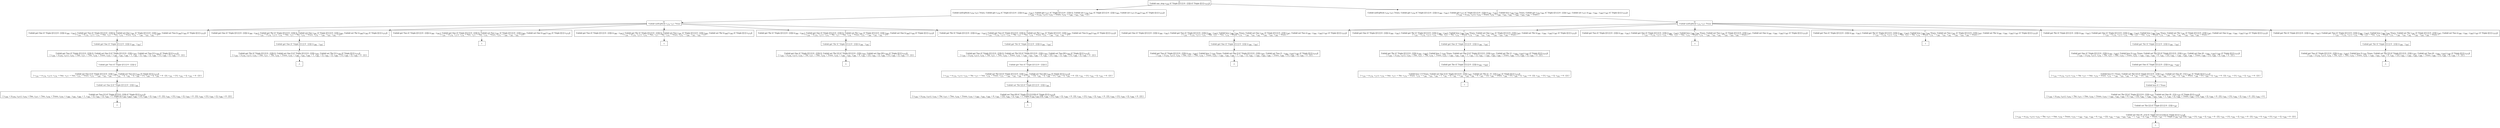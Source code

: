 digraph {
    graph [rankdir=TB
          ,bgcolor=transparent];
    node [shape=box
         ,fillcolor=white
         ,style=filled];
    0 [label=<O <BR/> Unfold one_step v<SUB>330</SUB> (C Triple [[1] [] 0 : [2]]) (C Triple [[] [] v<SUB>373</SUB>])>];
    1 [label=<C <BR/> Unfold notEqStick v<SUB>376</SUB> v<SUB>377</SUB> Trueo, Unfold get v<SUB>376</SUB> (C Triple [[1] [] 0 : [2]]) (v<SUB>380</SUB> : v<SUB>381</SUB>), Unfold get v<SUB>377</SUB> (C Triple [[1] [] 0 : [2]]) [], Unfold set v<SUB>376</SUB> v<SUB>381</SUB> (C Triple [[1] [] 0 : [2]]) v<SUB>383</SUB>, Unfold set v<SUB>377</SUB> [v<SUB>380</SUB>] v<SUB>383</SUB> (C Triple [[] [] v<SUB>373</SUB>]) <BR/>  [ v<SUB>330</SUB> &rarr; (v<SUB>376</SUB>, v<SUB>377</SUB>), v<SUB>378</SUB> &rarr; Trueo, v<SUB>379</SUB> &rarr; v<SUB>380</SUB> : v<SUB>381</SUB>, v<SUB>382</SUB> &rarr; [] ] >];
    2 [label=<C <BR/> Unfold notEqStick v<SUB>376</SUB> v<SUB>377</SUB> Trueo, Unfold get v<SUB>376</SUB> (C Triple [[1] [] 0 : [2]]) (v<SUB>380</SUB> : v<SUB>381</SUB>), Unfold get v<SUB>377</SUB> (C Triple [[1] [] 0 : [2]]) (v<SUB>384</SUB> : v<SUB>385</SUB>), Unfold less v<SUB>380</SUB> v<SUB>384</SUB> Trueo, Unfold set v<SUB>376</SUB> v<SUB>381</SUB> (C Triple [[1] [] 0 : [2]]) v<SUB>387</SUB>, Unfold set v<SUB>377</SUB> (v<SUB>380</SUB> : v<SUB>384</SUB> : v<SUB>385</SUB>) v<SUB>387</SUB> (C Triple [[] [] v<SUB>373</SUB>]) <BR/>  [ v<SUB>330</SUB> &rarr; (v<SUB>376</SUB>, v<SUB>377</SUB>), v<SUB>378</SUB> &rarr; Trueo, v<SUB>379</SUB> &rarr; v<SUB>380</SUB> : v<SUB>381</SUB>, v<SUB>382</SUB> &rarr; v<SUB>384</SUB> : v<SUB>385</SUB>, v<SUB>386</SUB> &rarr; Trueo ] >];
    3 [label=<O <BR/> Unfold notEqStick v<SUB>376</SUB> v<SUB>377</SUB> Trueo>];
    4 [label=<C <BR/> Unfold get One (C Triple [[1] [] 0 : [2]]) (v<SUB>380</SUB> : v<SUB>381</SUB>), Unfold get Two (C Triple [[1] [] 0 : [2]]) [], Unfold set One v<SUB>381</SUB> (C Triple [[1] [] 0 : [2]]) v<SUB>383</SUB>, Unfold set Two [v<SUB>380</SUB>] v<SUB>383</SUB> (C Triple [[] [] v<SUB>373</SUB>]) <BR/>  [ v<SUB>330</SUB> &rarr; (v<SUB>376</SUB>, v<SUB>377</SUB>), v<SUB>376</SUB> &rarr; One, v<SUB>377</SUB> &rarr; Two, v<SUB>378</SUB> &rarr; Trueo, v<SUB>379</SUB> &rarr; v<SUB>380</SUB> : v<SUB>381</SUB>, v<SUB>382</SUB> &rarr; [] ] >];
    5 [label=<C <BR/> Unfold get One (C Triple [[1] [] 0 : [2]]) (v<SUB>380</SUB> : v<SUB>381</SUB>), Unfold get Thr (C Triple [[1] [] 0 : [2]]) [], Unfold set One v<SUB>381</SUB> (C Triple [[1] [] 0 : [2]]) v<SUB>383</SUB>, Unfold set Thr [v<SUB>380</SUB>] v<SUB>383</SUB> (C Triple [[] [] v<SUB>373</SUB>]) <BR/>  [ v<SUB>330</SUB> &rarr; (v<SUB>376</SUB>, v<SUB>377</SUB>), v<SUB>376</SUB> &rarr; One, v<SUB>377</SUB> &rarr; Thr, v<SUB>378</SUB> &rarr; Trueo, v<SUB>379</SUB> &rarr; v<SUB>380</SUB> : v<SUB>381</SUB>, v<SUB>382</SUB> &rarr; [] ] >];
    6 [label=<C <BR/> Unfold get Two (C Triple [[1] [] 0 : [2]]) (v<SUB>380</SUB> : v<SUB>381</SUB>), Unfold get One (C Triple [[1] [] 0 : [2]]) [], Unfold set Two v<SUB>381</SUB> (C Triple [[1] [] 0 : [2]]) v<SUB>383</SUB>, Unfold set One [v<SUB>380</SUB>] v<SUB>383</SUB> (C Triple [[] [] v<SUB>373</SUB>]) <BR/>  [ v<SUB>330</SUB> &rarr; (v<SUB>376</SUB>, v<SUB>377</SUB>), v<SUB>376</SUB> &rarr; Two, v<SUB>377</SUB> &rarr; One, v<SUB>378</SUB> &rarr; Trueo, v<SUB>379</SUB> &rarr; v<SUB>380</SUB> : v<SUB>381</SUB>, v<SUB>382</SUB> &rarr; [] ] >];
    7 [label=<C <BR/> Unfold get Two (C Triple [[1] [] 0 : [2]]) (v<SUB>380</SUB> : v<SUB>381</SUB>), Unfold get Thr (C Triple [[1] [] 0 : [2]]) [], Unfold set Two v<SUB>381</SUB> (C Triple [[1] [] 0 : [2]]) v<SUB>383</SUB>, Unfold set Thr [v<SUB>380</SUB>] v<SUB>383</SUB> (C Triple [[] [] v<SUB>373</SUB>]) <BR/>  [ v<SUB>330</SUB> &rarr; (v<SUB>376</SUB>, v<SUB>377</SUB>), v<SUB>376</SUB> &rarr; Two, v<SUB>377</SUB> &rarr; Thr, v<SUB>378</SUB> &rarr; Trueo, v<SUB>379</SUB> &rarr; v<SUB>380</SUB> : v<SUB>381</SUB>, v<SUB>382</SUB> &rarr; [] ] >];
    8 [label=<C <BR/> Unfold get Thr (C Triple [[1] [] 0 : [2]]) (v<SUB>380</SUB> : v<SUB>381</SUB>), Unfold get One (C Triple [[1] [] 0 : [2]]) [], Unfold set Thr v<SUB>381</SUB> (C Triple [[1] [] 0 : [2]]) v<SUB>383</SUB>, Unfold set One [v<SUB>380</SUB>] v<SUB>383</SUB> (C Triple [[] [] v<SUB>373</SUB>]) <BR/>  [ v<SUB>330</SUB> &rarr; (v<SUB>376</SUB>, v<SUB>377</SUB>), v<SUB>376</SUB> &rarr; Thr, v<SUB>377</SUB> &rarr; One, v<SUB>378</SUB> &rarr; Trueo, v<SUB>379</SUB> &rarr; v<SUB>380</SUB> : v<SUB>381</SUB>, v<SUB>382</SUB> &rarr; [] ] >];
    9 [label=<C <BR/> Unfold get Thr (C Triple [[1] [] 0 : [2]]) (v<SUB>380</SUB> : v<SUB>381</SUB>), Unfold get Two (C Triple [[1] [] 0 : [2]]) [], Unfold set Thr v<SUB>381</SUB> (C Triple [[1] [] 0 : [2]]) v<SUB>383</SUB>, Unfold set Two [v<SUB>380</SUB>] v<SUB>383</SUB> (C Triple [[] [] v<SUB>373</SUB>]) <BR/>  [ v<SUB>330</SUB> &rarr; (v<SUB>376</SUB>, v<SUB>377</SUB>), v<SUB>376</SUB> &rarr; Thr, v<SUB>377</SUB> &rarr; Two, v<SUB>378</SUB> &rarr; Trueo, v<SUB>379</SUB> &rarr; v<SUB>380</SUB> : v<SUB>381</SUB>, v<SUB>382</SUB> &rarr; [] ] >];
    10 [label=<O <BR/> Unfold get One (C Triple [[1] [] 0 : [2]]) (v<SUB>380</SUB> : v<SUB>381</SUB>)>];
    11 [label=<C <BR/> Unfold get Two (C Triple [[1] [] 0 : [2]]) [], Unfold set One [] (C Triple [[1] [] 0 : [2]]) v<SUB>383</SUB>, Unfold set Two [1] v<SUB>383</SUB> (C Triple [[] [] v<SUB>373</SUB>]) <BR/>  [ v<SUB>330</SUB> &rarr; (v<SUB>376</SUB>, v<SUB>377</SUB>), v<SUB>376</SUB> &rarr; One, v<SUB>377</SUB> &rarr; Two, v<SUB>378</SUB> &rarr; Trueo, v<SUB>379</SUB> &rarr; v<SUB>380</SUB> : v<SUB>381</SUB>, v<SUB>380</SUB> &rarr; 1, v<SUB>381</SUB> &rarr; [], v<SUB>382</SUB> &rarr; [], v<SUB>388</SUB> &rarr; [1], v<SUB>389</SUB> &rarr; [], v<SUB>390</SUB> &rarr; 0 : [2] ] >];
    12 [label=<O <BR/> Unfold get Two (C Triple [[1] [] 0 : [2]]) []>];
    13 [label=<C <BR/> Unfold set One [] (C Triple [[1] [] 0 : [2]]) v<SUB>383</SUB>, Unfold set Two [1] v<SUB>383</SUB> (C Triple [[] [] v<SUB>373</SUB>]) <BR/>  [ v<SUB>330</SUB> &rarr; (v<SUB>376</SUB>, v<SUB>377</SUB>), v<SUB>376</SUB> &rarr; One, v<SUB>377</SUB> &rarr; Two, v<SUB>378</SUB> &rarr; Trueo, v<SUB>379</SUB> &rarr; v<SUB>380</SUB> : v<SUB>381</SUB>, v<SUB>380</SUB> &rarr; 1, v<SUB>381</SUB> &rarr; [], v<SUB>382</SUB> &rarr; [], v<SUB>388</SUB> &rarr; [1], v<SUB>389</SUB> &rarr; [], v<SUB>390</SUB> &rarr; 0 : [2], v<SUB>391</SUB> &rarr; [1], v<SUB>392</SUB> &rarr; [], v<SUB>393</SUB> &rarr; 0 : [2] ] >];
    14 [label=<O <BR/> Unfold set One [] (C Triple [[1] [] 0 : [2]]) v<SUB>383</SUB>>];
    15 [label=<C <BR/> Unfold set Two [1] (C Triple [[] [] 0 : [2]]) (C Triple [[] [] v<SUB>373</SUB>]) <BR/>  [ v<SUB>330</SUB> &rarr; (v<SUB>376</SUB>, v<SUB>377</SUB>), v<SUB>376</SUB> &rarr; One, v<SUB>377</SUB> &rarr; Two, v<SUB>378</SUB> &rarr; Trueo, v<SUB>379</SUB> &rarr; v<SUB>380</SUB> : v<SUB>381</SUB>, v<SUB>380</SUB> &rarr; 1, v<SUB>381</SUB> &rarr; [], v<SUB>382</SUB> &rarr; [], v<SUB>383</SUB> &rarr; C Triple [[] v<SUB>395</SUB> v<SUB>396</SUB>], v<SUB>388</SUB> &rarr; [1], v<SUB>389</SUB> &rarr; [], v<SUB>390</SUB> &rarr; 0 : [2], v<SUB>391</SUB> &rarr; [1], v<SUB>392</SUB> &rarr; [], v<SUB>393</SUB> &rarr; 0 : [2], v<SUB>394</SUB> &rarr; [1], v<SUB>395</SUB> &rarr; [], v<SUB>396</SUB> &rarr; 0 : [2] ] >];
    16 [label=<_|_>];
    17 [label=<O <BR/> Unfold get One (C Triple [[1] [] 0 : [2]]) (v<SUB>380</SUB> : v<SUB>381</SUB>)>];
    18 [label=<C <BR/> Unfold get Thr (C Triple [[1] [] 0 : [2]]) [], Unfold set One [] (C Triple [[1] [] 0 : [2]]) v<SUB>383</SUB>, Unfold set Thr [1] v<SUB>383</SUB> (C Triple [[] [] v<SUB>373</SUB>]) <BR/>  [ v<SUB>330</SUB> &rarr; (v<SUB>376</SUB>, v<SUB>377</SUB>), v<SUB>376</SUB> &rarr; One, v<SUB>377</SUB> &rarr; Thr, v<SUB>378</SUB> &rarr; Trueo, v<SUB>379</SUB> &rarr; v<SUB>380</SUB> : v<SUB>381</SUB>, v<SUB>380</SUB> &rarr; 1, v<SUB>381</SUB> &rarr; [], v<SUB>382</SUB> &rarr; [], v<SUB>388</SUB> &rarr; [1], v<SUB>389</SUB> &rarr; [], v<SUB>390</SUB> &rarr; 0 : [2] ] >];
    19 [label=<_|_>];
    20 [label=<_|_>];
    21 [label=<_|_>];
    22 [label=<O <BR/> Unfold get Thr (C Triple [[1] [] 0 : [2]]) (v<SUB>380</SUB> : v<SUB>381</SUB>)>];
    23 [label=<C <BR/> Unfold get One (C Triple [[1] [] 0 : [2]]) [], Unfold set Thr [2] (C Triple [[1] [] 0 : [2]]) v<SUB>383</SUB>, Unfold set One [0] v<SUB>383</SUB> (C Triple [[] [] v<SUB>373</SUB>]) <BR/>  [ v<SUB>330</SUB> &rarr; (v<SUB>376</SUB>, v<SUB>377</SUB>), v<SUB>376</SUB> &rarr; Thr, v<SUB>377</SUB> &rarr; One, v<SUB>378</SUB> &rarr; Trueo, v<SUB>379</SUB> &rarr; v<SUB>380</SUB> : v<SUB>381</SUB>, v<SUB>380</SUB> &rarr; 0, v<SUB>381</SUB> &rarr; [2], v<SUB>382</SUB> &rarr; [], v<SUB>388</SUB> &rarr; [1], v<SUB>389</SUB> &rarr; [], v<SUB>390</SUB> &rarr; 0 : [2] ] >];
    24 [label=<_|_>];
    25 [label=<O <BR/> Unfold get Thr (C Triple [[1] [] 0 : [2]]) (v<SUB>380</SUB> : v<SUB>381</SUB>)>];
    26 [label=<C <BR/> Unfold get Two (C Triple [[1] [] 0 : [2]]) [], Unfold set Thr [2] (C Triple [[1] [] 0 : [2]]) v<SUB>383</SUB>, Unfold set Two [0] v<SUB>383</SUB> (C Triple [[] [] v<SUB>373</SUB>]) <BR/>  [ v<SUB>330</SUB> &rarr; (v<SUB>376</SUB>, v<SUB>377</SUB>), v<SUB>376</SUB> &rarr; Thr, v<SUB>377</SUB> &rarr; Two, v<SUB>378</SUB> &rarr; Trueo, v<SUB>379</SUB> &rarr; v<SUB>380</SUB> : v<SUB>381</SUB>, v<SUB>380</SUB> &rarr; 0, v<SUB>381</SUB> &rarr; [2], v<SUB>382</SUB> &rarr; [], v<SUB>388</SUB> &rarr; [1], v<SUB>389</SUB> &rarr; [], v<SUB>390</SUB> &rarr; 0 : [2] ] >];
    27 [label=<O <BR/> Unfold get Two (C Triple [[1] [] 0 : [2]]) []>];
    28 [label=<C <BR/> Unfold set Thr [2] (C Triple [[1] [] 0 : [2]]) v<SUB>383</SUB>, Unfold set Two [0] v<SUB>383</SUB> (C Triple [[] [] v<SUB>373</SUB>]) <BR/>  [ v<SUB>330</SUB> &rarr; (v<SUB>376</SUB>, v<SUB>377</SUB>), v<SUB>376</SUB> &rarr; Thr, v<SUB>377</SUB> &rarr; Two, v<SUB>378</SUB> &rarr; Trueo, v<SUB>379</SUB> &rarr; v<SUB>380</SUB> : v<SUB>381</SUB>, v<SUB>380</SUB> &rarr; 0, v<SUB>381</SUB> &rarr; [2], v<SUB>382</SUB> &rarr; [], v<SUB>388</SUB> &rarr; [1], v<SUB>389</SUB> &rarr; [], v<SUB>390</SUB> &rarr; 0 : [2], v<SUB>391</SUB> &rarr; [1], v<SUB>392</SUB> &rarr; [], v<SUB>393</SUB> &rarr; 0 : [2] ] >];
    29 [label=<O <BR/> Unfold set Thr [2] (C Triple [[1] [] 0 : [2]]) v<SUB>383</SUB>>];
    30 [label=<C <BR/> Unfold set Two [0] (C Triple [[1] [] [2]]) (C Triple [[] [] v<SUB>373</SUB>]) <BR/>  [ v<SUB>330</SUB> &rarr; (v<SUB>376</SUB>, v<SUB>377</SUB>), v<SUB>376</SUB> &rarr; Thr, v<SUB>377</SUB> &rarr; Two, v<SUB>378</SUB> &rarr; Trueo, v<SUB>379</SUB> &rarr; v<SUB>380</SUB> : v<SUB>381</SUB>, v<SUB>380</SUB> &rarr; 0, v<SUB>381</SUB> &rarr; [2], v<SUB>382</SUB> &rarr; [], v<SUB>383</SUB> &rarr; C Triple [v<SUB>394</SUB> v<SUB>395</SUB> [2]], v<SUB>388</SUB> &rarr; [1], v<SUB>389</SUB> &rarr; [], v<SUB>390</SUB> &rarr; 0 : [2], v<SUB>391</SUB> &rarr; [1], v<SUB>392</SUB> &rarr; [], v<SUB>393</SUB> &rarr; 0 : [2], v<SUB>394</SUB> &rarr; [1], v<SUB>395</SUB> &rarr; [], v<SUB>396</SUB> &rarr; 0 : [2] ] >];
    31 [label=<_|_>];
    32 [label=<O <BR/> Unfold notEqStick v<SUB>376</SUB> v<SUB>377</SUB> Trueo>];
    33 [label=<C <BR/> Unfold get One (C Triple [[1] [] 0 : [2]]) (v<SUB>380</SUB> : v<SUB>381</SUB>), Unfold get Two (C Triple [[1] [] 0 : [2]]) (v<SUB>384</SUB> : v<SUB>385</SUB>), Unfold less v<SUB>380</SUB> v<SUB>384</SUB> Trueo, Unfold set One v<SUB>381</SUB> (C Triple [[1] [] 0 : [2]]) v<SUB>387</SUB>, Unfold set Two (v<SUB>380</SUB> : v<SUB>384</SUB> : v<SUB>385</SUB>) v<SUB>387</SUB> (C Triple [[] [] v<SUB>373</SUB>]) <BR/>  [ v<SUB>330</SUB> &rarr; (v<SUB>376</SUB>, v<SUB>377</SUB>), v<SUB>376</SUB> &rarr; One, v<SUB>377</SUB> &rarr; Two, v<SUB>378</SUB> &rarr; Trueo, v<SUB>379</SUB> &rarr; v<SUB>380</SUB> : v<SUB>381</SUB>, v<SUB>382</SUB> &rarr; v<SUB>384</SUB> : v<SUB>385</SUB>, v<SUB>386</SUB> &rarr; Trueo ] >];
    34 [label=<C <BR/> Unfold get One (C Triple [[1] [] 0 : [2]]) (v<SUB>380</SUB> : v<SUB>381</SUB>), Unfold get Thr (C Triple [[1] [] 0 : [2]]) (v<SUB>384</SUB> : v<SUB>385</SUB>), Unfold less v<SUB>380</SUB> v<SUB>384</SUB> Trueo, Unfold set One v<SUB>381</SUB> (C Triple [[1] [] 0 : [2]]) v<SUB>387</SUB>, Unfold set Thr (v<SUB>380</SUB> : v<SUB>384</SUB> : v<SUB>385</SUB>) v<SUB>387</SUB> (C Triple [[] [] v<SUB>373</SUB>]) <BR/>  [ v<SUB>330</SUB> &rarr; (v<SUB>376</SUB>, v<SUB>377</SUB>), v<SUB>376</SUB> &rarr; One, v<SUB>377</SUB> &rarr; Thr, v<SUB>378</SUB> &rarr; Trueo, v<SUB>379</SUB> &rarr; v<SUB>380</SUB> : v<SUB>381</SUB>, v<SUB>382</SUB> &rarr; v<SUB>384</SUB> : v<SUB>385</SUB>, v<SUB>386</SUB> &rarr; Trueo ] >];
    35 [label=<C <BR/> Unfold get Two (C Triple [[1] [] 0 : [2]]) (v<SUB>380</SUB> : v<SUB>381</SUB>), Unfold get One (C Triple [[1] [] 0 : [2]]) (v<SUB>384</SUB> : v<SUB>385</SUB>), Unfold less v<SUB>380</SUB> v<SUB>384</SUB> Trueo, Unfold set Two v<SUB>381</SUB> (C Triple [[1] [] 0 : [2]]) v<SUB>387</SUB>, Unfold set One (v<SUB>380</SUB> : v<SUB>384</SUB> : v<SUB>385</SUB>) v<SUB>387</SUB> (C Triple [[] [] v<SUB>373</SUB>]) <BR/>  [ v<SUB>330</SUB> &rarr; (v<SUB>376</SUB>, v<SUB>377</SUB>), v<SUB>376</SUB> &rarr; Two, v<SUB>377</SUB> &rarr; One, v<SUB>378</SUB> &rarr; Trueo, v<SUB>379</SUB> &rarr; v<SUB>380</SUB> : v<SUB>381</SUB>, v<SUB>382</SUB> &rarr; v<SUB>384</SUB> : v<SUB>385</SUB>, v<SUB>386</SUB> &rarr; Trueo ] >];
    36 [label=<C <BR/> Unfold get Two (C Triple [[1] [] 0 : [2]]) (v<SUB>380</SUB> : v<SUB>381</SUB>), Unfold get Thr (C Triple [[1] [] 0 : [2]]) (v<SUB>384</SUB> : v<SUB>385</SUB>), Unfold less v<SUB>380</SUB> v<SUB>384</SUB> Trueo, Unfold set Two v<SUB>381</SUB> (C Triple [[1] [] 0 : [2]]) v<SUB>387</SUB>, Unfold set Thr (v<SUB>380</SUB> : v<SUB>384</SUB> : v<SUB>385</SUB>) v<SUB>387</SUB> (C Triple [[] [] v<SUB>373</SUB>]) <BR/>  [ v<SUB>330</SUB> &rarr; (v<SUB>376</SUB>, v<SUB>377</SUB>), v<SUB>376</SUB> &rarr; Two, v<SUB>377</SUB> &rarr; Thr, v<SUB>378</SUB> &rarr; Trueo, v<SUB>379</SUB> &rarr; v<SUB>380</SUB> : v<SUB>381</SUB>, v<SUB>382</SUB> &rarr; v<SUB>384</SUB> : v<SUB>385</SUB>, v<SUB>386</SUB> &rarr; Trueo ] >];
    37 [label=<C <BR/> Unfold get Thr (C Triple [[1] [] 0 : [2]]) (v<SUB>380</SUB> : v<SUB>381</SUB>), Unfold get One (C Triple [[1] [] 0 : [2]]) (v<SUB>384</SUB> : v<SUB>385</SUB>), Unfold less v<SUB>380</SUB> v<SUB>384</SUB> Trueo, Unfold set Thr v<SUB>381</SUB> (C Triple [[1] [] 0 : [2]]) v<SUB>387</SUB>, Unfold set One (v<SUB>380</SUB> : v<SUB>384</SUB> : v<SUB>385</SUB>) v<SUB>387</SUB> (C Triple [[] [] v<SUB>373</SUB>]) <BR/>  [ v<SUB>330</SUB> &rarr; (v<SUB>376</SUB>, v<SUB>377</SUB>), v<SUB>376</SUB> &rarr; Thr, v<SUB>377</SUB> &rarr; One, v<SUB>378</SUB> &rarr; Trueo, v<SUB>379</SUB> &rarr; v<SUB>380</SUB> : v<SUB>381</SUB>, v<SUB>382</SUB> &rarr; v<SUB>384</SUB> : v<SUB>385</SUB>, v<SUB>386</SUB> &rarr; Trueo ] >];
    38 [label=<C <BR/> Unfold get Thr (C Triple [[1] [] 0 : [2]]) (v<SUB>380</SUB> : v<SUB>381</SUB>), Unfold get Two (C Triple [[1] [] 0 : [2]]) (v<SUB>384</SUB> : v<SUB>385</SUB>), Unfold less v<SUB>380</SUB> v<SUB>384</SUB> Trueo, Unfold set Thr v<SUB>381</SUB> (C Triple [[1] [] 0 : [2]]) v<SUB>387</SUB>, Unfold set Two (v<SUB>380</SUB> : v<SUB>384</SUB> : v<SUB>385</SUB>) v<SUB>387</SUB> (C Triple [[] [] v<SUB>373</SUB>]) <BR/>  [ v<SUB>330</SUB> &rarr; (v<SUB>376</SUB>, v<SUB>377</SUB>), v<SUB>376</SUB> &rarr; Thr, v<SUB>377</SUB> &rarr; Two, v<SUB>378</SUB> &rarr; Trueo, v<SUB>379</SUB> &rarr; v<SUB>380</SUB> : v<SUB>381</SUB>, v<SUB>382</SUB> &rarr; v<SUB>384</SUB> : v<SUB>385</SUB>, v<SUB>386</SUB> &rarr; Trueo ] >];
    39 [label=<O <BR/> Unfold get One (C Triple [[1] [] 0 : [2]]) (v<SUB>380</SUB> : v<SUB>381</SUB>)>];
    40 [label=<C <BR/> Unfold get Two (C Triple [[1] [] 0 : [2]]) (v<SUB>384</SUB> : v<SUB>385</SUB>), Unfold less 1 v<SUB>384</SUB> Trueo, Unfold set One [] (C Triple [[1] [] 0 : [2]]) v<SUB>387</SUB>, Unfold set Two (1 : v<SUB>384</SUB> : v<SUB>385</SUB>) v<SUB>387</SUB> (C Triple [[] [] v<SUB>373</SUB>]) <BR/>  [ v<SUB>330</SUB> &rarr; (v<SUB>376</SUB>, v<SUB>377</SUB>), v<SUB>376</SUB> &rarr; One, v<SUB>377</SUB> &rarr; Two, v<SUB>378</SUB> &rarr; Trueo, v<SUB>379</SUB> &rarr; v<SUB>380</SUB> : v<SUB>381</SUB>, v<SUB>380</SUB> &rarr; 1, v<SUB>381</SUB> &rarr; [], v<SUB>382</SUB> &rarr; v<SUB>384</SUB> : v<SUB>385</SUB>, v<SUB>386</SUB> &rarr; Trueo, v<SUB>388</SUB> &rarr; [1], v<SUB>389</SUB> &rarr; [], v<SUB>390</SUB> &rarr; 0 : [2] ] >];
    41 [label=<_|_>];
    42 [label=<O <BR/> Unfold get One (C Triple [[1] [] 0 : [2]]) (v<SUB>380</SUB> : v<SUB>381</SUB>)>];
    43 [label=<C <BR/> Unfold get Thr (C Triple [[1] [] 0 : [2]]) (v<SUB>384</SUB> : v<SUB>385</SUB>), Unfold less 1 v<SUB>384</SUB> Trueo, Unfold set One [] (C Triple [[1] [] 0 : [2]]) v<SUB>387</SUB>, Unfold set Thr (1 : v<SUB>384</SUB> : v<SUB>385</SUB>) v<SUB>387</SUB> (C Triple [[] [] v<SUB>373</SUB>]) <BR/>  [ v<SUB>330</SUB> &rarr; (v<SUB>376</SUB>, v<SUB>377</SUB>), v<SUB>376</SUB> &rarr; One, v<SUB>377</SUB> &rarr; Thr, v<SUB>378</SUB> &rarr; Trueo, v<SUB>379</SUB> &rarr; v<SUB>380</SUB> : v<SUB>381</SUB>, v<SUB>380</SUB> &rarr; 1, v<SUB>381</SUB> &rarr; [], v<SUB>382</SUB> &rarr; v<SUB>384</SUB> : v<SUB>385</SUB>, v<SUB>386</SUB> &rarr; Trueo, v<SUB>388</SUB> &rarr; [1], v<SUB>389</SUB> &rarr; [], v<SUB>390</SUB> &rarr; 0 : [2] ] >];
    44 [label=<O <BR/> Unfold get Thr (C Triple [[1] [] 0 : [2]]) (v<SUB>384</SUB> : v<SUB>385</SUB>)>];
    45 [label=<C <BR/> Unfold less 1 0 Trueo, Unfold set One [] (C Triple [[1] [] 0 : [2]]) v<SUB>387</SUB>, Unfold set Thr (1 : 0 : [2]) v<SUB>387</SUB> (C Triple [[] [] v<SUB>373</SUB>]) <BR/>  [ v<SUB>330</SUB> &rarr; (v<SUB>376</SUB>, v<SUB>377</SUB>), v<SUB>376</SUB> &rarr; One, v<SUB>377</SUB> &rarr; Thr, v<SUB>378</SUB> &rarr; Trueo, v<SUB>379</SUB> &rarr; v<SUB>380</SUB> : v<SUB>381</SUB>, v<SUB>380</SUB> &rarr; 1, v<SUB>381</SUB> &rarr; [], v<SUB>382</SUB> &rarr; v<SUB>384</SUB> : v<SUB>385</SUB>, v<SUB>384</SUB> &rarr; 0, v<SUB>385</SUB> &rarr; [2], v<SUB>386</SUB> &rarr; Trueo, v<SUB>388</SUB> &rarr; [1], v<SUB>389</SUB> &rarr; [], v<SUB>390</SUB> &rarr; 0 : [2], v<SUB>391</SUB> &rarr; [1], v<SUB>392</SUB> &rarr; [], v<SUB>393</SUB> &rarr; 0 : [2] ] >];
    46 [label=<_|_>];
    47 [label=<_|_>];
    48 [label=<_|_>];
    49 [label=<O <BR/> Unfold get Thr (C Triple [[1] [] 0 : [2]]) (v<SUB>380</SUB> : v<SUB>381</SUB>)>];
    50 [label=<C <BR/> Unfold get One (C Triple [[1] [] 0 : [2]]) (v<SUB>384</SUB> : v<SUB>385</SUB>), Unfold less 0 v<SUB>384</SUB> Trueo, Unfold set Thr [2] (C Triple [[1] [] 0 : [2]]) v<SUB>387</SUB>, Unfold set One (0 : v<SUB>384</SUB> : v<SUB>385</SUB>) v<SUB>387</SUB> (C Triple [[] [] v<SUB>373</SUB>]) <BR/>  [ v<SUB>330</SUB> &rarr; (v<SUB>376</SUB>, v<SUB>377</SUB>), v<SUB>376</SUB> &rarr; Thr, v<SUB>377</SUB> &rarr; One, v<SUB>378</SUB> &rarr; Trueo, v<SUB>379</SUB> &rarr; v<SUB>380</SUB> : v<SUB>381</SUB>, v<SUB>380</SUB> &rarr; 0, v<SUB>381</SUB> &rarr; [2], v<SUB>382</SUB> &rarr; v<SUB>384</SUB> : v<SUB>385</SUB>, v<SUB>386</SUB> &rarr; Trueo, v<SUB>388</SUB> &rarr; [1], v<SUB>389</SUB> &rarr; [], v<SUB>390</SUB> &rarr; 0 : [2] ] >];
    51 [label=<O <BR/> Unfold get One (C Triple [[1] [] 0 : [2]]) (v<SUB>384</SUB> : v<SUB>385</SUB>)>];
    52 [label=<C <BR/> Unfold less 0 1 Trueo, Unfold set Thr [2] (C Triple [[1] [] 0 : [2]]) v<SUB>387</SUB>, Unfold set One (0 : [1]) v<SUB>387</SUB> (C Triple [[] [] v<SUB>373</SUB>]) <BR/>  [ v<SUB>330</SUB> &rarr; (v<SUB>376</SUB>, v<SUB>377</SUB>), v<SUB>376</SUB> &rarr; Thr, v<SUB>377</SUB> &rarr; One, v<SUB>378</SUB> &rarr; Trueo, v<SUB>379</SUB> &rarr; v<SUB>380</SUB> : v<SUB>381</SUB>, v<SUB>380</SUB> &rarr; 0, v<SUB>381</SUB> &rarr; [2], v<SUB>382</SUB> &rarr; v<SUB>384</SUB> : v<SUB>385</SUB>, v<SUB>384</SUB> &rarr; 1, v<SUB>385</SUB> &rarr; [], v<SUB>386</SUB> &rarr; Trueo, v<SUB>388</SUB> &rarr; [1], v<SUB>389</SUB> &rarr; [], v<SUB>390</SUB> &rarr; 0 : [2], v<SUB>391</SUB> &rarr; [1], v<SUB>392</SUB> &rarr; [], v<SUB>393</SUB> &rarr; 0 : [2] ] >];
    53 [label=<O <BR/> Unfold less 0 1 Trueo>];
    54 [label=<C <BR/> Unfold set Thr [2] (C Triple [[1] [] 0 : [2]]) v<SUB>387</SUB>, Unfold set One (0 : [1]) v<SUB>387</SUB> (C Triple [[] [] v<SUB>373</SUB>]) <BR/>  [ v<SUB>330</SUB> &rarr; (v<SUB>376</SUB>, v<SUB>377</SUB>), v<SUB>376</SUB> &rarr; Thr, v<SUB>377</SUB> &rarr; One, v<SUB>378</SUB> &rarr; Trueo, v<SUB>379</SUB> &rarr; v<SUB>380</SUB> : v<SUB>381</SUB>, v<SUB>380</SUB> &rarr; 0, v<SUB>381</SUB> &rarr; [2], v<SUB>382</SUB> &rarr; v<SUB>384</SUB> : v<SUB>385</SUB>, v<SUB>384</SUB> &rarr; 1, v<SUB>385</SUB> &rarr; [], v<SUB>386</SUB> &rarr; Trueo, v<SUB>388</SUB> &rarr; [1], v<SUB>389</SUB> &rarr; [], v<SUB>390</SUB> &rarr; 0 : [2], v<SUB>391</SUB> &rarr; [1], v<SUB>392</SUB> &rarr; [], v<SUB>393</SUB> &rarr; 0 : [2], v<SUB>394</SUB> &rarr; 0 ] >];
    55 [label=<O <BR/> Unfold set Thr [2] (C Triple [[1] [] 0 : [2]]) v<SUB>387</SUB>>];
    56 [label=<C <BR/> Unfold set One (0 : [1]) (C Triple [[1] [] [2]]) (C Triple [[] [] v<SUB>373</SUB>]) <BR/>  [ v<SUB>330</SUB> &rarr; (v<SUB>376</SUB>, v<SUB>377</SUB>), v<SUB>376</SUB> &rarr; Thr, v<SUB>377</SUB> &rarr; One, v<SUB>378</SUB> &rarr; Trueo, v<SUB>379</SUB> &rarr; v<SUB>380</SUB> : v<SUB>381</SUB>, v<SUB>380</SUB> &rarr; 0, v<SUB>381</SUB> &rarr; [2], v<SUB>382</SUB> &rarr; v<SUB>384</SUB> : v<SUB>385</SUB>, v<SUB>384</SUB> &rarr; 1, v<SUB>385</SUB> &rarr; [], v<SUB>386</SUB> &rarr; Trueo, v<SUB>387</SUB> &rarr; C Triple [v<SUB>396</SUB> v<SUB>397</SUB> [2]], v<SUB>388</SUB> &rarr; [1], v<SUB>389</SUB> &rarr; [], v<SUB>390</SUB> &rarr; 0 : [2], v<SUB>391</SUB> &rarr; [1], v<SUB>392</SUB> &rarr; [], v<SUB>393</SUB> &rarr; 0 : [2], v<SUB>394</SUB> &rarr; 0, v<SUB>396</SUB> &rarr; [1], v<SUB>397</SUB> &rarr; [], v<SUB>398</SUB> &rarr; 0 : [2] ] >];
    57 [label=<_|_>];
    58 [label=<O <BR/> Unfold get Thr (C Triple [[1] [] 0 : [2]]) (v<SUB>380</SUB> : v<SUB>381</SUB>)>];
    59 [label=<C <BR/> Unfold get Two (C Triple [[1] [] 0 : [2]]) (v<SUB>384</SUB> : v<SUB>385</SUB>), Unfold less 0 v<SUB>384</SUB> Trueo, Unfold set Thr [2] (C Triple [[1] [] 0 : [2]]) v<SUB>387</SUB>, Unfold set Two (0 : v<SUB>384</SUB> : v<SUB>385</SUB>) v<SUB>387</SUB> (C Triple [[] [] v<SUB>373</SUB>]) <BR/>  [ v<SUB>330</SUB> &rarr; (v<SUB>376</SUB>, v<SUB>377</SUB>), v<SUB>376</SUB> &rarr; Thr, v<SUB>377</SUB> &rarr; Two, v<SUB>378</SUB> &rarr; Trueo, v<SUB>379</SUB> &rarr; v<SUB>380</SUB> : v<SUB>381</SUB>, v<SUB>380</SUB> &rarr; 0, v<SUB>381</SUB> &rarr; [2], v<SUB>382</SUB> &rarr; v<SUB>384</SUB> : v<SUB>385</SUB>, v<SUB>386</SUB> &rarr; Trueo, v<SUB>388</SUB> &rarr; [1], v<SUB>389</SUB> &rarr; [], v<SUB>390</SUB> &rarr; 0 : [2] ] >];
    60 [label=<_|_>];
    0 -> 1 [label=""];
    0 -> 2 [label=""];
    1 -> 3 [label=""];
    2 -> 32 [label=""];
    3 -> 4 [label=""];
    3 -> 5 [label=""];
    3 -> 6 [label=""];
    3 -> 7 [label=""];
    3 -> 8 [label=""];
    3 -> 9 [label=""];
    4 -> 10 [label=""];
    5 -> 17 [label=""];
    6 -> 20 [label=""];
    7 -> 21 [label=""];
    8 -> 22 [label=""];
    9 -> 25 [label=""];
    10 -> 11 [label=""];
    11 -> 12 [label=""];
    12 -> 13 [label=""];
    13 -> 14 [label=""];
    14 -> 15 [label=""];
    15 -> 16 [label=""];
    17 -> 18 [label=""];
    18 -> 19 [label=""];
    22 -> 23 [label=""];
    23 -> 24 [label=""];
    25 -> 26 [label=""];
    26 -> 27 [label=""];
    27 -> 28 [label=""];
    28 -> 29 [label=""];
    29 -> 30 [label=""];
    30 -> 31 [label=""];
    32 -> 33 [label=""];
    32 -> 34 [label=""];
    32 -> 35 [label=""];
    32 -> 36 [label=""];
    32 -> 37 [label=""];
    32 -> 38 [label=""];
    33 -> 39 [label=""];
    34 -> 42 [label=""];
    35 -> 47 [label=""];
    36 -> 48 [label=""];
    37 -> 49 [label=""];
    38 -> 58 [label=""];
    39 -> 40 [label=""];
    40 -> 41 [label=""];
    42 -> 43 [label=""];
    43 -> 44 [label=""];
    44 -> 45 [label=""];
    45 -> 46 [label=""];
    49 -> 50 [label=""];
    50 -> 51 [label=""];
    51 -> 52 [label=""];
    52 -> 53 [label=""];
    53 -> 54 [label=""];
    54 -> 55 [label=""];
    55 -> 56 [label=""];
    56 -> 57 [label=""];
    58 -> 59 [label=""];
    59 -> 60 [label=""];
}